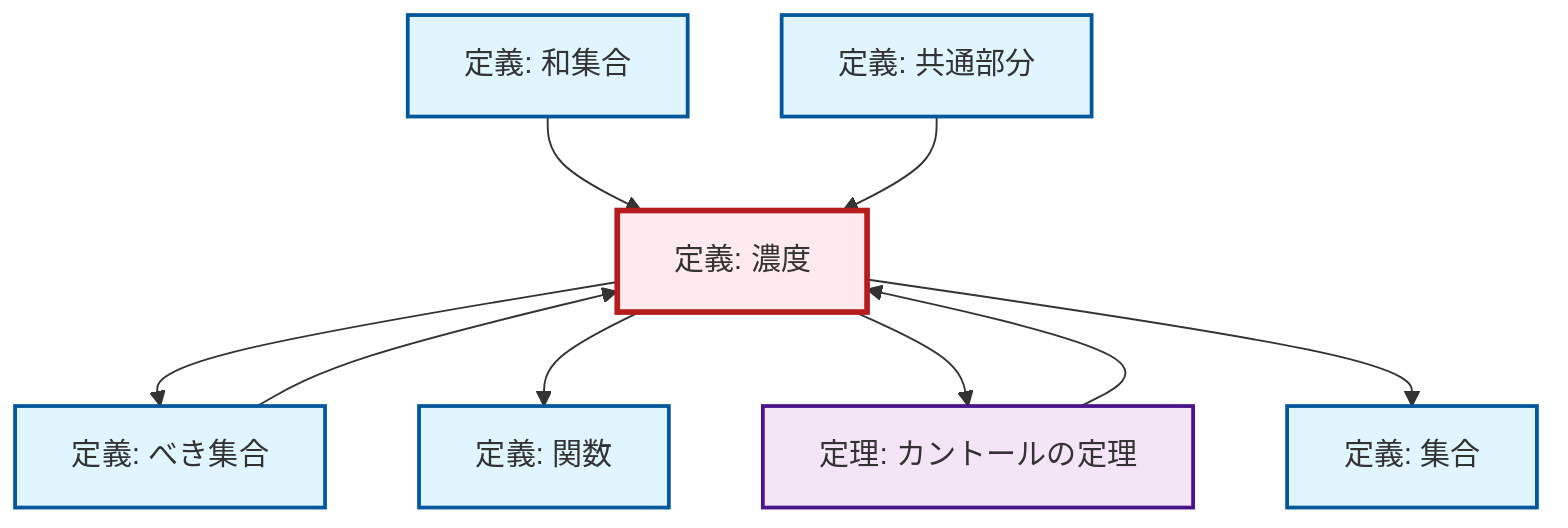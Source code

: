 graph TD
    classDef definition fill:#e1f5fe,stroke:#01579b,stroke-width:2px
    classDef theorem fill:#f3e5f5,stroke:#4a148c,stroke-width:2px
    classDef axiom fill:#fff3e0,stroke:#e65100,stroke-width:2px
    classDef example fill:#e8f5e9,stroke:#1b5e20,stroke-width:2px
    classDef current fill:#ffebee,stroke:#b71c1c,stroke-width:3px
    def-intersection["定義: 共通部分"]:::definition
    thm-cantor["定理: カントールの定理"]:::theorem
    def-union["定義: 和集合"]:::definition
    def-power-set["定義: べき集合"]:::definition
    def-cardinality["定義: 濃度"]:::definition
    def-set["定義: 集合"]:::definition
    def-function["定義: 関数"]:::definition
    def-cardinality --> def-power-set
    def-union --> def-cardinality
    def-power-set --> def-cardinality
    def-cardinality --> def-function
    def-intersection --> def-cardinality
    def-cardinality --> thm-cantor
    def-cardinality --> def-set
    thm-cantor --> def-cardinality
    class def-cardinality current